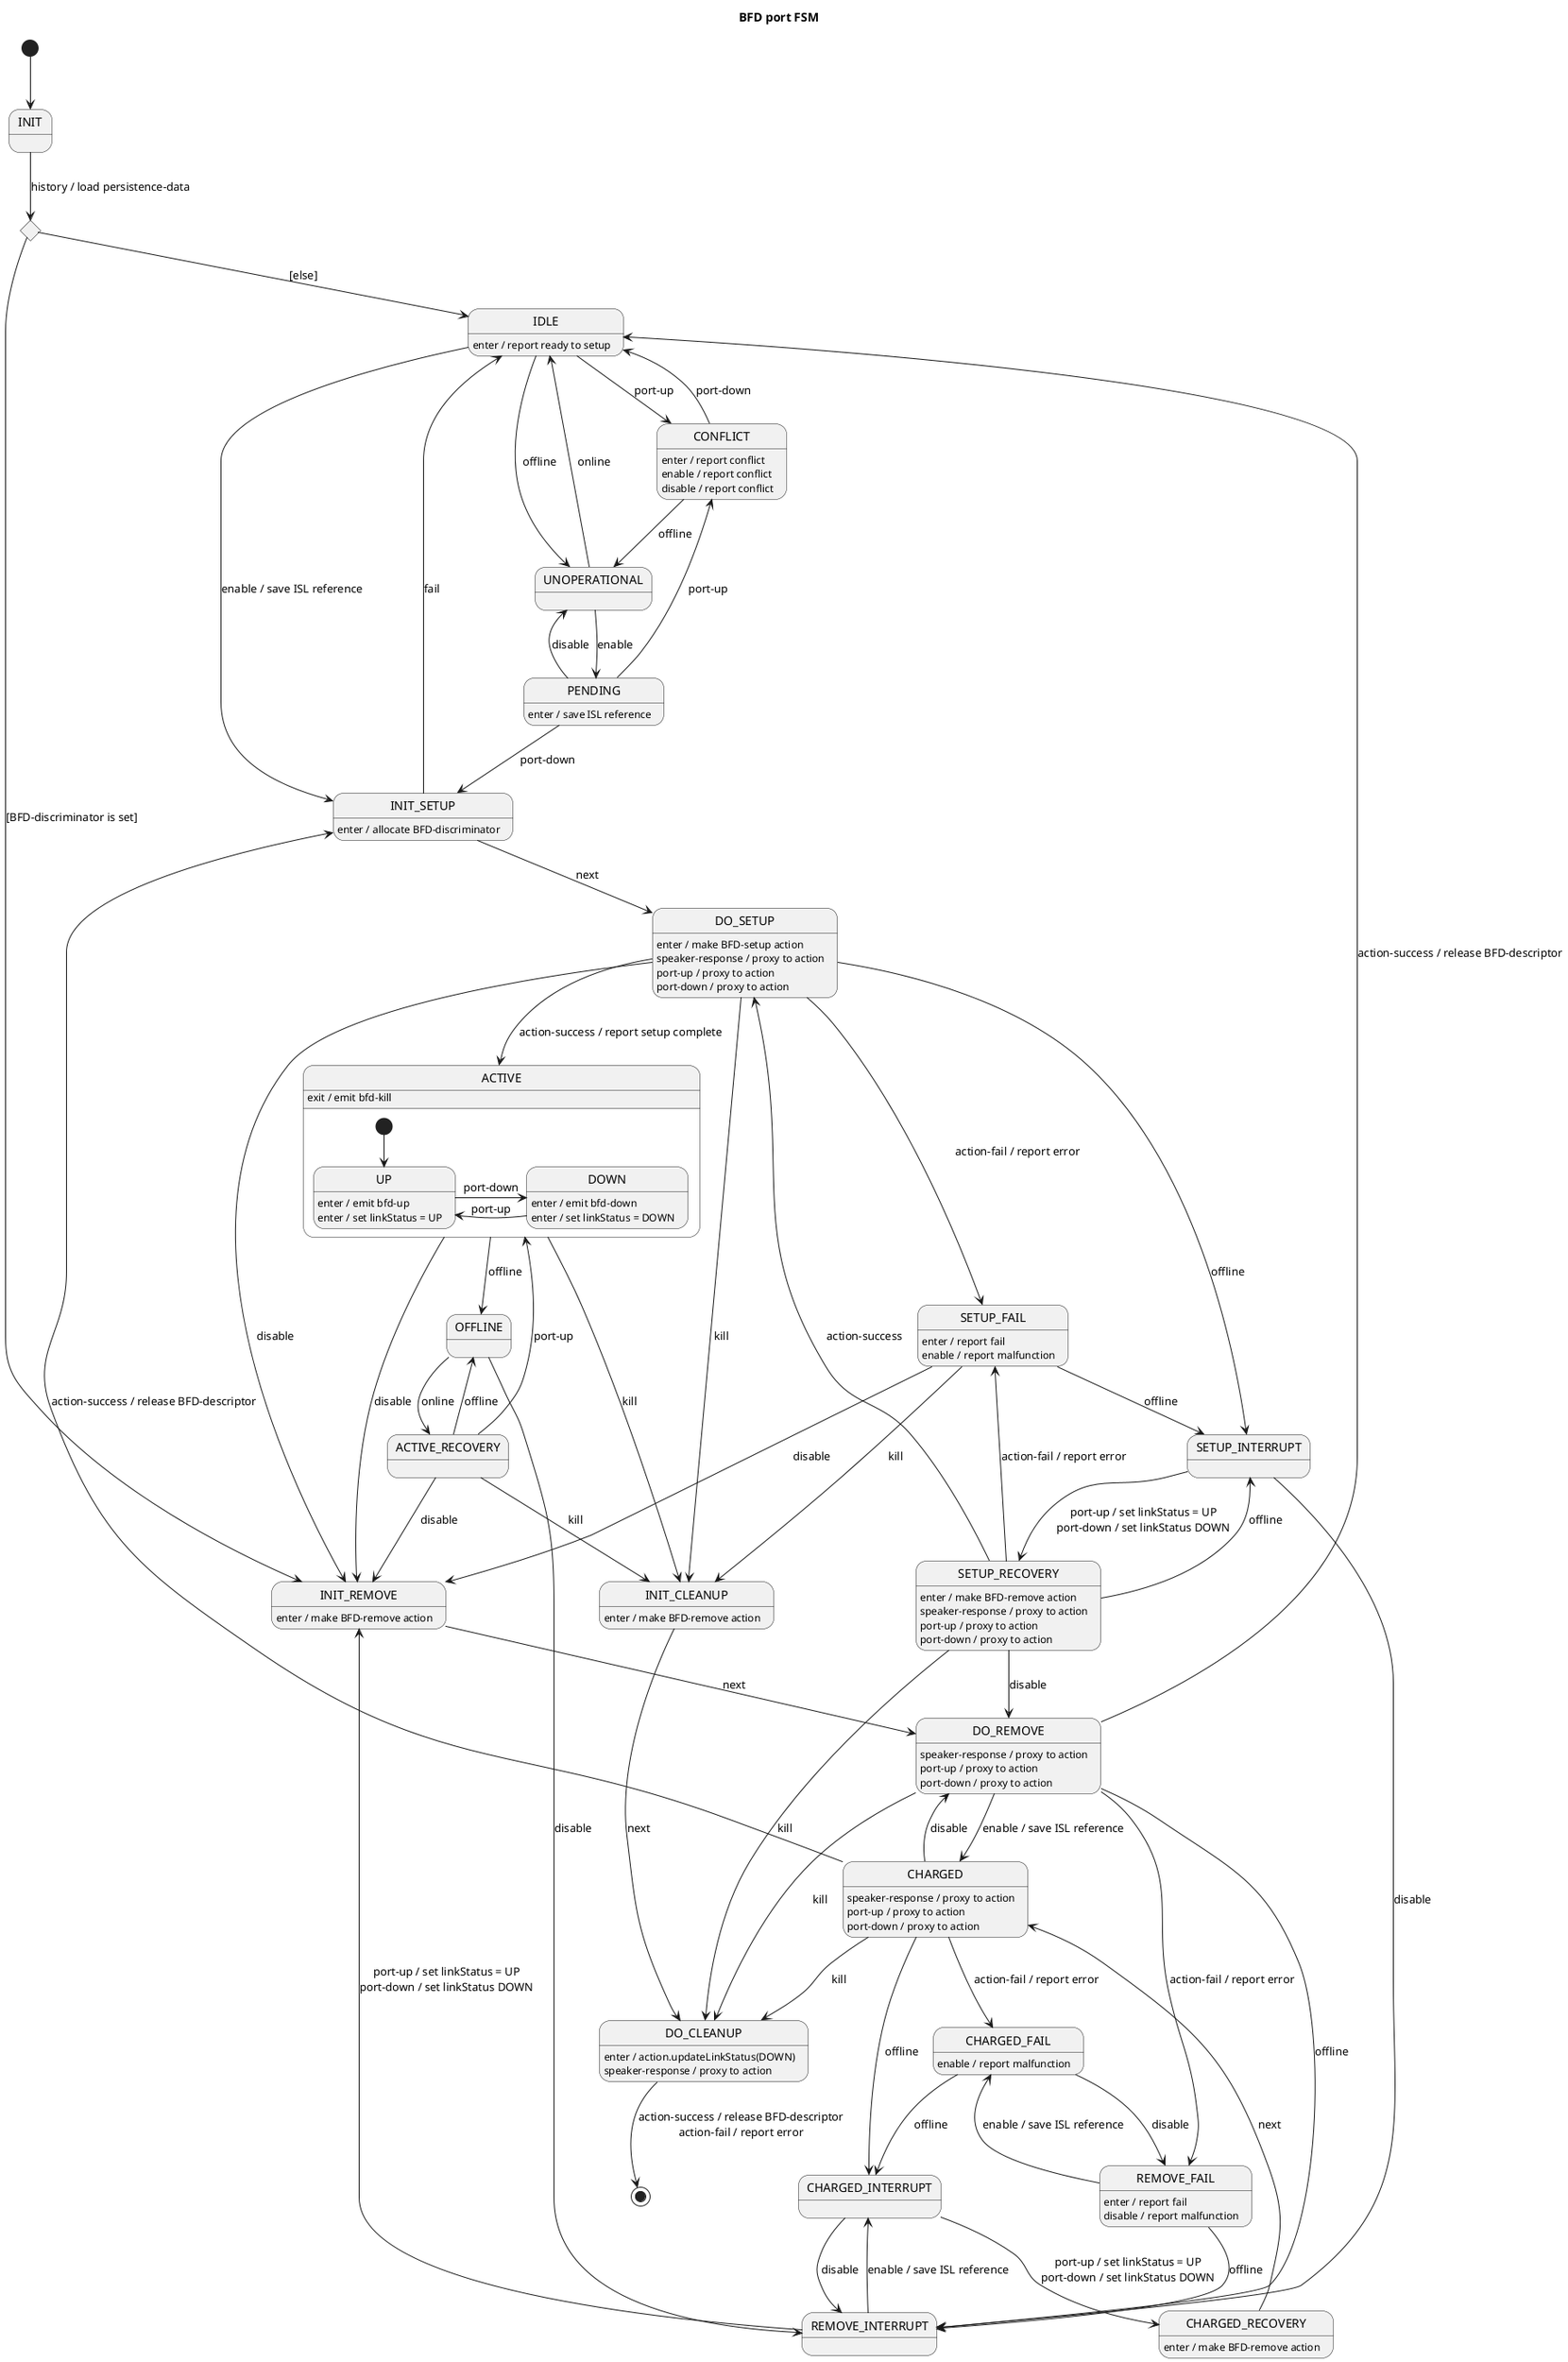 Internal data
* ISL reference
* BFD descriptor
* linkStatus (initial false)
* action

Internal signals
* fail

Input signals
* online
* offline
* port-up
* port-down
* enable (ISL-FSM)
* disable (ISL-FSM)
* speaker-response
* action-success
* action-fail

Output signals
* bfd-up
* bfd-down
* bfd-kill

@startuml bfd-port-FSM
title BFD port FSM

[*] --> INIT

state initChoice <<choice>>
INIT --> initChoice : history / load persistence-data

initChoice --> IDLE : [else]
initChoice --> INIT_REMOVE : [BFD-discriminator is set]

IDLE --> INIT_SETUP : enable / save ISL reference
IDLE --> CONFLICT : port-up
IDLE --> UNOPERATIONAL : offline
IDLE : enter / report ready to setup

UNOPERATIONAL --> IDLE : online
UNOPERATIONAL --> PENDING : enable

CONFLICT --> IDLE : port-down
CONFLICT --> UNOPERATIONAL : offline
CONFLICT : enter / report conflict
CONFLICT : enable / report conflict
CONFLICT : disable / report conflict

PENDING --> UNOPERATIONAL : disable
PENDING --> INIT_SETUP : port-down
PENDING --> CONFLICT : port-up
PENDING : enter / save ISL reference

INIT_SETUP --> IDLE : fail
INIT_SETUP --> DO_SETUP : next
INIT_SETUP : enter / allocate BFD-discriminator

DO_SETUP --> ACTIVE : action-success / report setup complete
DO_SETUP --> INIT_REMOVE : disable
DO_SETUP --> SETUP_FAIL : action-fail / report error
DO_SETUP --> SETUP_INTERRUPT : offline
DO_SETUP --> INIT_CLEANUP : kill
DO_SETUP : enter / make BFD-setup action
DO_SETUP : speaker-response / proxy to action
DO_SETUP : port-up / proxy to action
DO_SETUP : port-down / proxy to action

SETUP_FAIL --> INIT_REMOVE : disable
SETUP_FAIL --> SETUP_INTERRUPT : offline
SETUP_FAIL --> INIT_CLEANUP : kill
SETUP_FAIL : enter / report fail
SETUP_FAIL : enable / report malfunction

SETUP_INTERRUPT --> SETUP_RECOVERY : port-up / set linkStatus = UP\nport-down / set linkStatus DOWN
SETUP_INTERRUPT --> REMOVE_INTERRUPT : disable

SETUP_RECOVERY --> DO_SETUP : action-success
SETUP_RECOVERY --> SETUP_INTERRUPT : offline
SETUP_RECOVERY --> SETUP_FAIL : action-fail / report error
SETUP_RECOVERY --> DO_REMOVE : disable
SETUP_RECOVERY --> DO_CLEANUP : kill
SETUP_RECOVERY : enter / make BFD-remove action
SETUP_RECOVERY : speaker-response / proxy to action
SETUP_RECOVERY : port-up / proxy to action
SETUP_RECOVERY : port-down / proxy to action

state ACTIVE {
    [*] --> UP

    UP -r-> DOWN : port-down
    UP : enter / emit bfd-up
    UP : enter / set linkStatus = UP

    DOWN -l-> UP : port-up
    DOWN : enter / emit bfd-down
    DOWN : enter / set linkStatus = DOWN
}
ACTIVE --> OFFLINE : offline
ACTIVE --> INIT_REMOVE : disable
ACTIVE --> INIT_CLEANUP : kill
ACTIVE : exit / emit bfd-kill

ACTIVE_RECOVERY --> OFFLINE : offline
ACTIVE_RECOVERY --> ACTIVE : port-up
ACTIVE_RECOVERY --> INIT_REMOVE : disable
ACTIVE_RECOVERY --> INIT_CLEANUP : kill

OFFLINE --> ACTIVE_RECOVERY : online
OFFLINE --> REMOVE_INTERRUPT : disable

INIT_REMOVE --> DO_REMOVE : next
INIT_REMOVE : enter / make BFD-remove action

DO_REMOVE --> IDLE : action-success / release BFD-descriptor
DO_REMOVE --> REMOVE_FAIL : action-fail / report error
DO_REMOVE --> REMOVE_INTERRUPT : offline
DO_REMOVE --> DO_CLEANUP : kill
DO_REMOVE --> CHARGED : enable / save ISL reference
DO_REMOVE : speaker-response / proxy to action
DO_REMOVE : port-up / proxy to action
DO_REMOVE : port-down / proxy to action

REMOVE_FAIL --> CHARGED_FAIL: enable / save ISL reference
REMOVE_FAIL --> REMOVE_INTERRUPT : offline
REMOVE_FAIL : enter / report fail
REMOVE_FAIL : disable / report malfunction

REMOVE_INTERRUPT --> INIT_REMOVE : port-up / set linkStatus = UP\nport-down / set linkStatus DOWN
REMOVE_INTERRUPT --> CHARGED_INTERRUPT : enable / save ISL reference

CHARGED --> INIT_SETUP : action-success / release BFD-descriptor
CHARGED --> CHARGED_FAIL : action-fail / report error
CHARGED --> DO_REMOVE : disable
CHARGED --> CHARGED_INTERRUPT : offline
CHARGED --> DO_CLEANUP : kill
CHARGED : speaker-response / proxy to action
CHARGED : port-up / proxy to action
CHARGED : port-down / proxy to action

CHARGED_FAIL --> CHARGED_INTERRUPT : offline
CHARGED_FAIL --> REMOVE_FAIL : disable
CHARGED_FAIL : enable / report malfunction

CHARGED_INTERRUPT --> CHARGED_RECOVERY : port-up / set linkStatus = UP\nport-down / set linkStatus DOWN
CHARGED_INTERRUPT --> REMOVE_INTERRUPT : disable

CHARGED_RECOVERY --> CHARGED : next
CHARGED_RECOVERY : enter / make BFD-remove action

INIT_CLEANUP --> DO_CLEANUP : next
INIT_CLEANUP : enter / make BFD-remove action

DO_CLEANUP --> [*] : action-success / release BFD-descriptor\naction-fail / report error
DO_CLEANUP : enter / action.updateLinkStatus(DOWN)
DO_CLEANUP : speaker-response / proxy to action

@enduml
